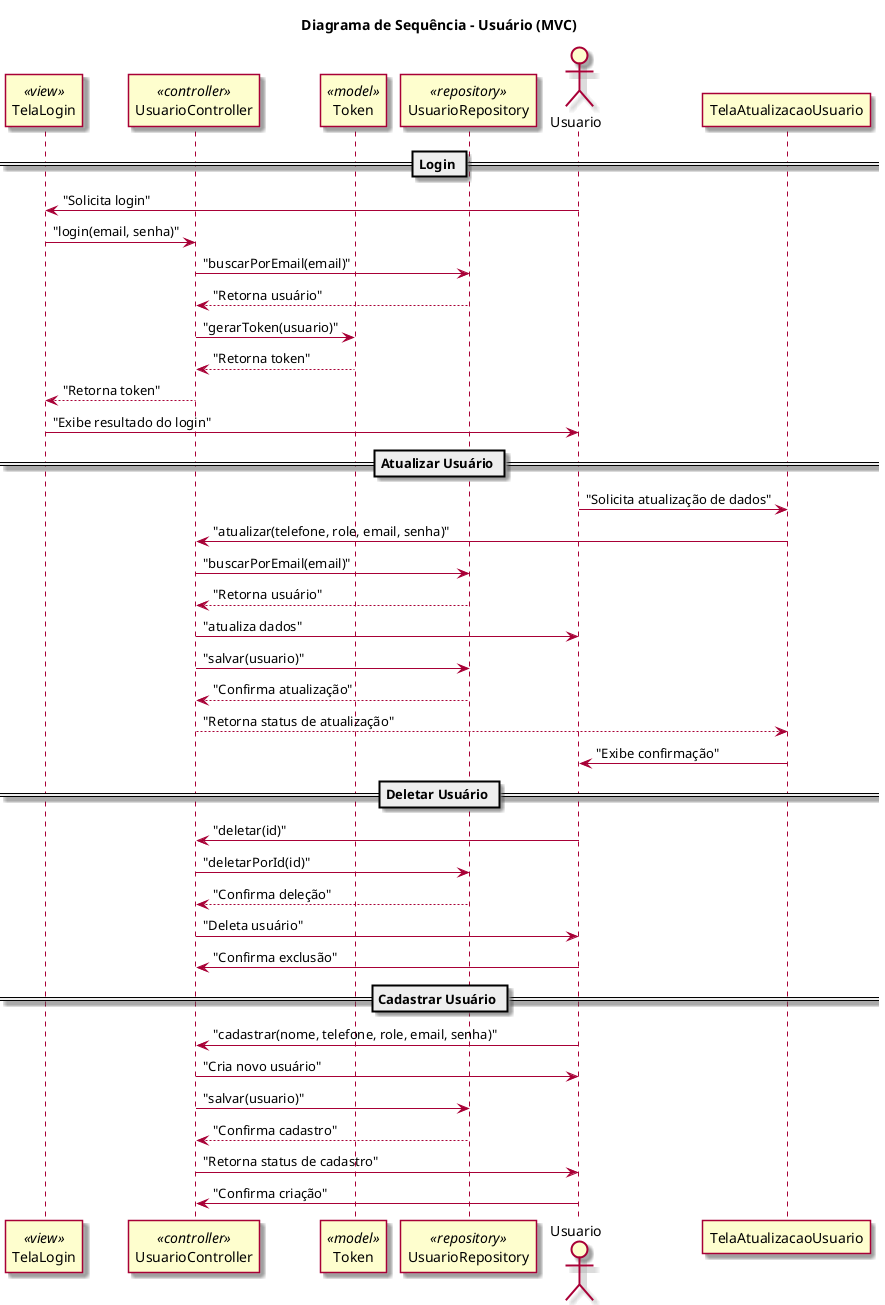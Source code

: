 @startuml
skin rose
title Diagrama de Sequência - Usuário (MVC)

actor Usuario

participant TelaLogin <<view>>
participant UsuarioController <<controller>>
participant Token <<model>>
participant UsuarioRepository <<repository>>
participant Usuario <<model>>

== Login ==
Usuario -> TelaLogin: "Solicita login"
TelaLogin -> UsuarioController: "login(email, senha)"
UsuarioController -> UsuarioRepository: "buscarPorEmail(email)"
UsuarioRepository --> UsuarioController: "Retorna usuário"
UsuarioController -> Token: "gerarToken(usuario)"
Token --> UsuarioController: "Retorna token"
UsuarioController --> TelaLogin: "Retorna token"
TelaLogin -> Usuario: "Exibe resultado do login"

== Atualizar Usuário ==
Usuario -> TelaAtualizacaoUsuario: "Solicita atualização de dados"
TelaAtualizacaoUsuario -> UsuarioController: "atualizar(telefone, role, email, senha)"
UsuarioController -> UsuarioRepository: "buscarPorEmail(email)"
UsuarioRepository --> UsuarioController: "Retorna usuário"
UsuarioController -> Usuario: "atualiza dados"
UsuarioController -> UsuarioRepository: "salvar(usuario)"
UsuarioRepository --> UsuarioController: "Confirma atualização"
UsuarioController --> TelaAtualizacaoUsuario: "Retorna status de atualização"
TelaAtualizacaoUsuario -> Usuario: "Exibe confirmação"

== Deletar Usuário ==
Usuario -> UsuarioController: "deletar(id)"
UsuarioController -> UsuarioRepository: "deletarPorId(id)"
UsuarioRepository --> UsuarioController: "Confirma deleção"
UsuarioController -> Usuario: "Deleta usuário"
Usuario -> UsuarioController: "Confirma exclusão"

== Cadastrar Usuário ==
Usuario -> UsuarioController: "cadastrar(nome, telefone, role, email, senha)"
UsuarioController -> Usuario: "Cria novo usuário"
UsuarioController -> UsuarioRepository: "salvar(usuario)"
UsuarioRepository --> UsuarioController: "Confirma cadastro"
UsuarioController -> Usuario: "Retorna status de cadastro"
Usuario -> UsuarioController: "Confirma criação"

@enduml
